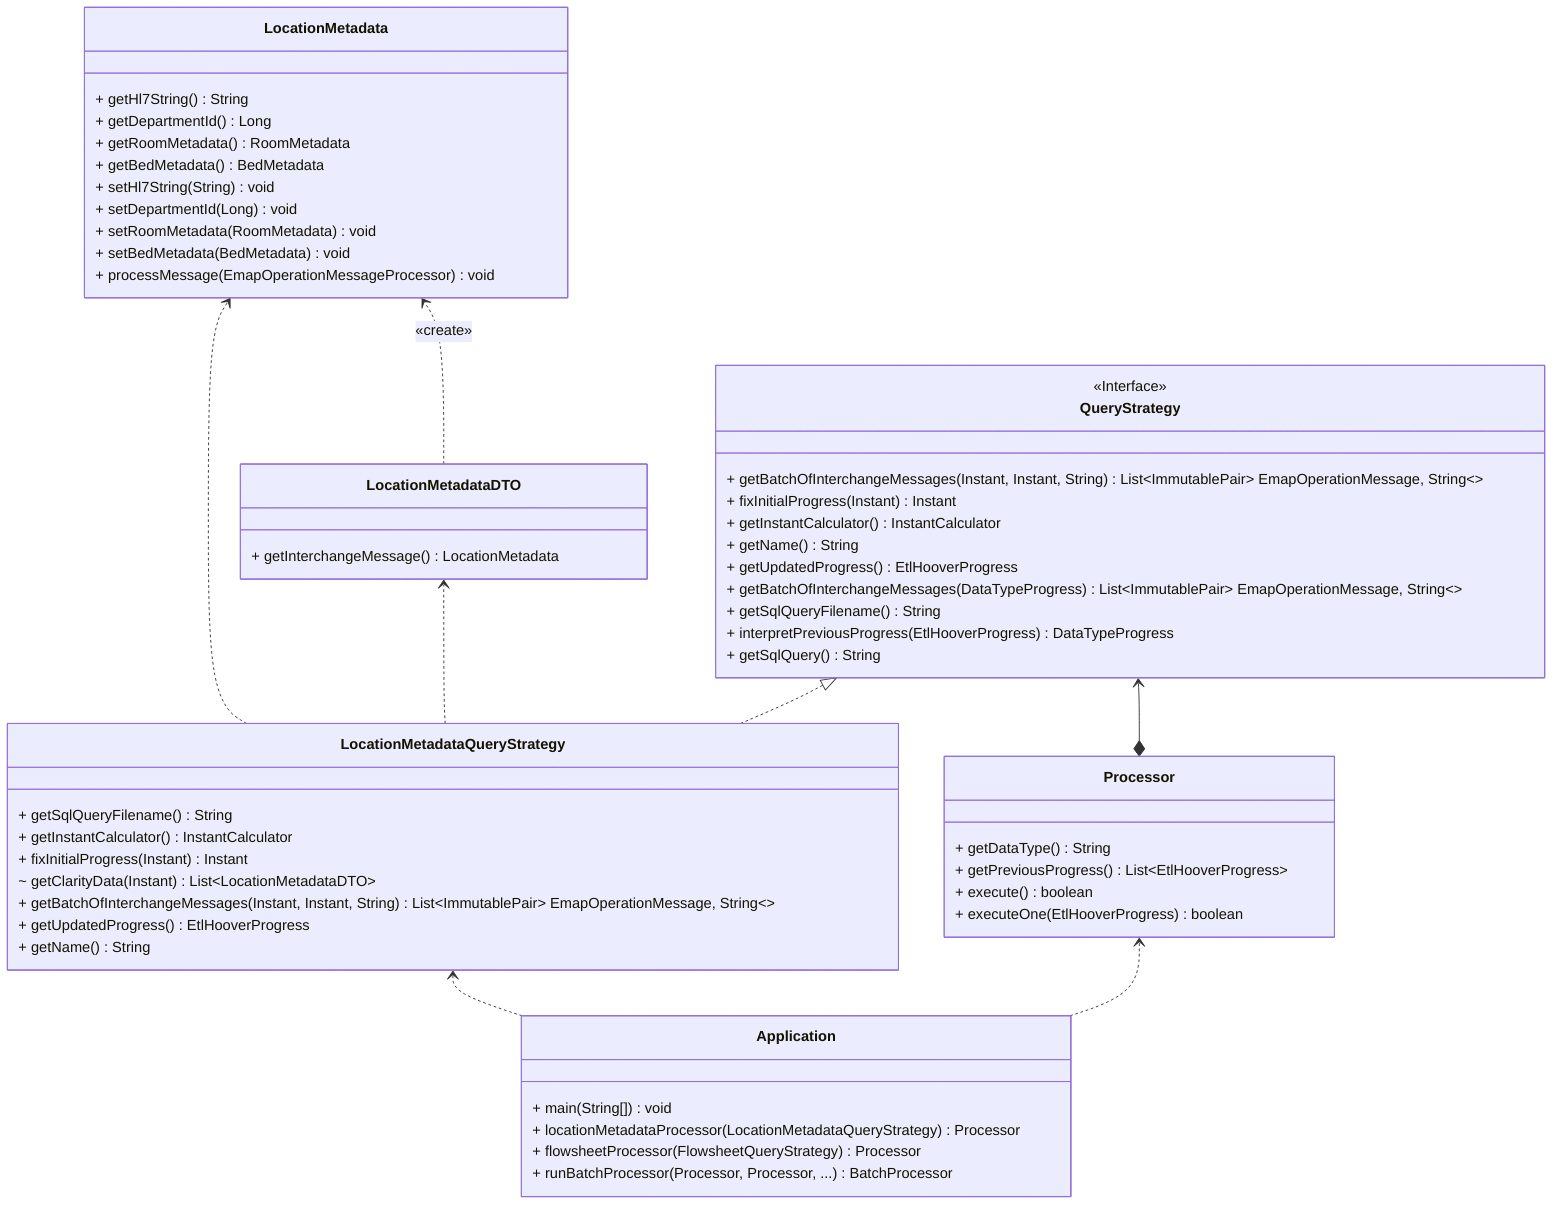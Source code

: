 classDiagram
    direction BT
    class Application {
        + main(String[]) void
        + locationMetadataProcessor(LocationMetadataQueryStrategy) Processor
        + flowsheetProcessor(FlowsheetQueryStrategy) Processor
        + runBatchProcessor(Processor, Processor, ...) BatchProcessor
    }
    class LocationMetadata {
        + getHl7String() String
        + getDepartmentId() Long
        + getRoomMetadata() RoomMetadata
        + getBedMetadata() BedMetadata
        + setHl7String(String) void
        + setDepartmentId(Long) void
        + setRoomMetadata(RoomMetadata) void
        + setBedMetadata(BedMetadata) void
        + processMessage(EmapOperationMessageProcessor) void
    }
    class LocationMetadataDTO {
        + getInterchangeMessage() LocationMetadata
    }
    class LocationMetadataQueryStrategy {
        + getSqlQueryFilename() String
        + getInstantCalculator() InstantCalculator
        + fixInitialProgress(Instant) Instant
        ~ getClarityData(Instant) List~LocationMetadataDTO~
        + getBatchOfInterchangeMessages(Instant, Instant, String) List~ImmutablePair~ EmapOperationMessage, String~~
        + getUpdatedProgress() EtlHooverProgress
        + getName() String
    }
    class QueryStrategy {
        <<Interface>>
        + getBatchOfInterchangeMessages(Instant, Instant, String) List~ImmutablePair~ EmapOperationMessage, String~~
        + fixInitialProgress(Instant) Instant
        + getInstantCalculator() InstantCalculator
        + getName() String
        + getUpdatedProgress() EtlHooverProgress
        + getBatchOfInterchangeMessages(DataTypeProgress) List~ImmutablePair~ EmapOperationMessage, String~~
        + getSqlQueryFilename() String
        + interpretPreviousProgress(EtlHooverProgress) DataTypeProgress
        + getSqlQuery() String
    }
    class Processor {
        + getDataType() String
        + getPreviousProgress() List~EtlHooverProgress~
        + execute() boolean
        + executeOne(EtlHooverProgress) boolean
    }

    Application ..> LocationMetadataQueryStrategy
    LocationMetadataDTO ..> LocationMetadata: «create»
    LocationMetadataQueryStrategy ..> LocationMetadata
    LocationMetadataQueryStrategy ..> LocationMetadataDTO
    LocationMetadataQueryStrategy ..|> QueryStrategy
    Processor *--> QueryStrategy
    Application ..> Processor